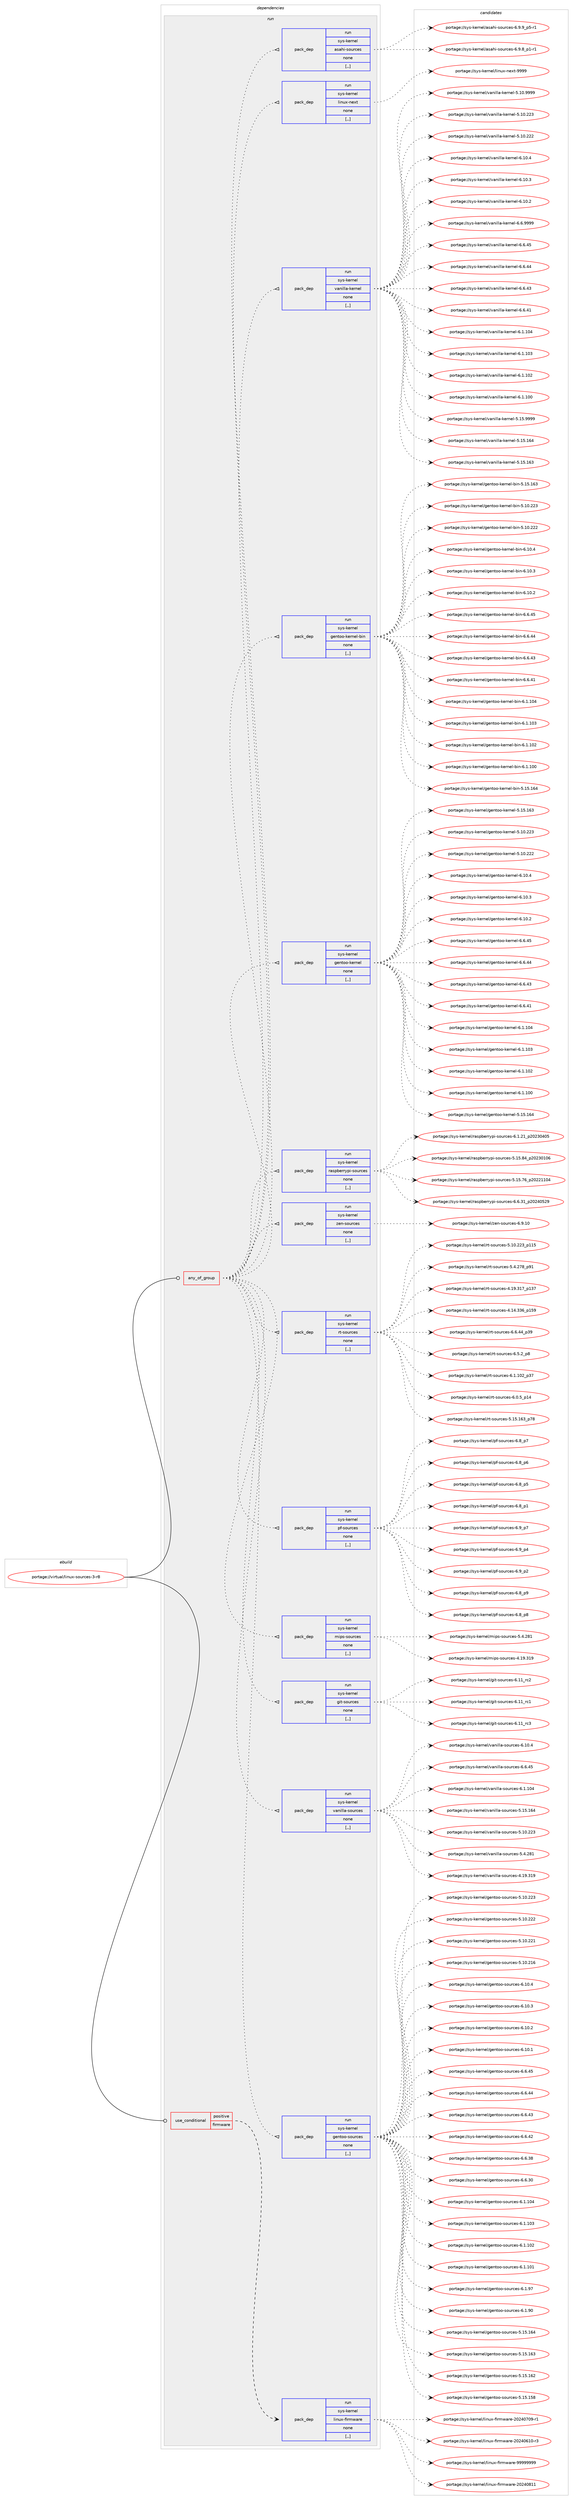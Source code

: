 digraph prolog {

# *************
# Graph options
# *************

newrank=true;
concentrate=true;
compound=true;
graph [rankdir=LR,fontname=Helvetica,fontsize=10,ranksep=1.5];#, ranksep=2.5, nodesep=0.2];
edge  [arrowhead=vee];
node  [fontname=Helvetica,fontsize=10];

# **********
# The ebuild
# **********

subgraph cluster_leftcol {
color=gray;
label=<<i>ebuild</i>>;
id [label="portage://virtual/linux-sources-3-r8", color=red, width=4, href="../virtual/linux-sources-3-r8.svg"];
}

# ****************
# The dependencies
# ****************

subgraph cluster_midcol {
color=gray;
label=<<i>dependencies</i>>;
subgraph cluster_compile {
fillcolor="#eeeeee";
style=filled;
label=<<i>compile</i>>;
}
subgraph cluster_compileandrun {
fillcolor="#eeeeee";
style=filled;
label=<<i>compile and run</i>>;
}
subgraph cluster_run {
fillcolor="#eeeeee";
style=filled;
label=<<i>run</i>>;
subgraph any28 {
dependency1819 [label=<<TABLE BORDER="0" CELLBORDER="1" CELLSPACING="0" CELLPADDING="4"><TR><TD CELLPADDING="10">any_of_group</TD></TR></TABLE>>, shape=none, color=red];subgraph pack1381 {
dependency1820 [label=<<TABLE BORDER="0" CELLBORDER="1" CELLSPACING="0" CELLPADDING="4" WIDTH="220"><TR><TD ROWSPAN="6" CELLPADDING="30">pack_dep</TD></TR><TR><TD WIDTH="110">run</TD></TR><TR><TD>sys-kernel</TD></TR><TR><TD>gentoo-sources</TD></TR><TR><TD>none</TD></TR><TR><TD>[,,]</TD></TR></TABLE>>, shape=none, color=blue];
}
dependency1819:e -> dependency1820:w [weight=20,style="dotted",arrowhead="oinv"];
subgraph pack1382 {
dependency1821 [label=<<TABLE BORDER="0" CELLBORDER="1" CELLSPACING="0" CELLPADDING="4" WIDTH="220"><TR><TD ROWSPAN="6" CELLPADDING="30">pack_dep</TD></TR><TR><TD WIDTH="110">run</TD></TR><TR><TD>sys-kernel</TD></TR><TR><TD>vanilla-sources</TD></TR><TR><TD>none</TD></TR><TR><TD>[,,]</TD></TR></TABLE>>, shape=none, color=blue];
}
dependency1819:e -> dependency1821:w [weight=20,style="dotted",arrowhead="oinv"];
subgraph pack1383 {
dependency1822 [label=<<TABLE BORDER="0" CELLBORDER="1" CELLSPACING="0" CELLPADDING="4" WIDTH="220"><TR><TD ROWSPAN="6" CELLPADDING="30">pack_dep</TD></TR><TR><TD WIDTH="110">run</TD></TR><TR><TD>sys-kernel</TD></TR><TR><TD>git-sources</TD></TR><TR><TD>none</TD></TR><TR><TD>[,,]</TD></TR></TABLE>>, shape=none, color=blue];
}
dependency1819:e -> dependency1822:w [weight=20,style="dotted",arrowhead="oinv"];
subgraph pack1384 {
dependency1823 [label=<<TABLE BORDER="0" CELLBORDER="1" CELLSPACING="0" CELLPADDING="4" WIDTH="220"><TR><TD ROWSPAN="6" CELLPADDING="30">pack_dep</TD></TR><TR><TD WIDTH="110">run</TD></TR><TR><TD>sys-kernel</TD></TR><TR><TD>mips-sources</TD></TR><TR><TD>none</TD></TR><TR><TD>[,,]</TD></TR></TABLE>>, shape=none, color=blue];
}
dependency1819:e -> dependency1823:w [weight=20,style="dotted",arrowhead="oinv"];
subgraph pack1385 {
dependency1824 [label=<<TABLE BORDER="0" CELLBORDER="1" CELLSPACING="0" CELLPADDING="4" WIDTH="220"><TR><TD ROWSPAN="6" CELLPADDING="30">pack_dep</TD></TR><TR><TD WIDTH="110">run</TD></TR><TR><TD>sys-kernel</TD></TR><TR><TD>pf-sources</TD></TR><TR><TD>none</TD></TR><TR><TD>[,,]</TD></TR></TABLE>>, shape=none, color=blue];
}
dependency1819:e -> dependency1824:w [weight=20,style="dotted",arrowhead="oinv"];
subgraph pack1386 {
dependency1825 [label=<<TABLE BORDER="0" CELLBORDER="1" CELLSPACING="0" CELLPADDING="4" WIDTH="220"><TR><TD ROWSPAN="6" CELLPADDING="30">pack_dep</TD></TR><TR><TD WIDTH="110">run</TD></TR><TR><TD>sys-kernel</TD></TR><TR><TD>rt-sources</TD></TR><TR><TD>none</TD></TR><TR><TD>[,,]</TD></TR></TABLE>>, shape=none, color=blue];
}
dependency1819:e -> dependency1825:w [weight=20,style="dotted",arrowhead="oinv"];
subgraph pack1387 {
dependency1826 [label=<<TABLE BORDER="0" CELLBORDER="1" CELLSPACING="0" CELLPADDING="4" WIDTH="220"><TR><TD ROWSPAN="6" CELLPADDING="30">pack_dep</TD></TR><TR><TD WIDTH="110">run</TD></TR><TR><TD>sys-kernel</TD></TR><TR><TD>zen-sources</TD></TR><TR><TD>none</TD></TR><TR><TD>[,,]</TD></TR></TABLE>>, shape=none, color=blue];
}
dependency1819:e -> dependency1826:w [weight=20,style="dotted",arrowhead="oinv"];
subgraph pack1388 {
dependency1827 [label=<<TABLE BORDER="0" CELLBORDER="1" CELLSPACING="0" CELLPADDING="4" WIDTH="220"><TR><TD ROWSPAN="6" CELLPADDING="30">pack_dep</TD></TR><TR><TD WIDTH="110">run</TD></TR><TR><TD>sys-kernel</TD></TR><TR><TD>raspberrypi-sources</TD></TR><TR><TD>none</TD></TR><TR><TD>[,,]</TD></TR></TABLE>>, shape=none, color=blue];
}
dependency1819:e -> dependency1827:w [weight=20,style="dotted",arrowhead="oinv"];
subgraph pack1389 {
dependency1828 [label=<<TABLE BORDER="0" CELLBORDER="1" CELLSPACING="0" CELLPADDING="4" WIDTH="220"><TR><TD ROWSPAN="6" CELLPADDING="30">pack_dep</TD></TR><TR><TD WIDTH="110">run</TD></TR><TR><TD>sys-kernel</TD></TR><TR><TD>gentoo-kernel</TD></TR><TR><TD>none</TD></TR><TR><TD>[,,]</TD></TR></TABLE>>, shape=none, color=blue];
}
dependency1819:e -> dependency1828:w [weight=20,style="dotted",arrowhead="oinv"];
subgraph pack1390 {
dependency1829 [label=<<TABLE BORDER="0" CELLBORDER="1" CELLSPACING="0" CELLPADDING="4" WIDTH="220"><TR><TD ROWSPAN="6" CELLPADDING="30">pack_dep</TD></TR><TR><TD WIDTH="110">run</TD></TR><TR><TD>sys-kernel</TD></TR><TR><TD>gentoo-kernel-bin</TD></TR><TR><TD>none</TD></TR><TR><TD>[,,]</TD></TR></TABLE>>, shape=none, color=blue];
}
dependency1819:e -> dependency1829:w [weight=20,style="dotted",arrowhead="oinv"];
subgraph pack1391 {
dependency1830 [label=<<TABLE BORDER="0" CELLBORDER="1" CELLSPACING="0" CELLPADDING="4" WIDTH="220"><TR><TD ROWSPAN="6" CELLPADDING="30">pack_dep</TD></TR><TR><TD WIDTH="110">run</TD></TR><TR><TD>sys-kernel</TD></TR><TR><TD>vanilla-kernel</TD></TR><TR><TD>none</TD></TR><TR><TD>[,,]</TD></TR></TABLE>>, shape=none, color=blue];
}
dependency1819:e -> dependency1830:w [weight=20,style="dotted",arrowhead="oinv"];
subgraph pack1392 {
dependency1831 [label=<<TABLE BORDER="0" CELLBORDER="1" CELLSPACING="0" CELLPADDING="4" WIDTH="220"><TR><TD ROWSPAN="6" CELLPADDING="30">pack_dep</TD></TR><TR><TD WIDTH="110">run</TD></TR><TR><TD>sys-kernel</TD></TR><TR><TD>linux-next</TD></TR><TR><TD>none</TD></TR><TR><TD>[,,]</TD></TR></TABLE>>, shape=none, color=blue];
}
dependency1819:e -> dependency1831:w [weight=20,style="dotted",arrowhead="oinv"];
subgraph pack1393 {
dependency1832 [label=<<TABLE BORDER="0" CELLBORDER="1" CELLSPACING="0" CELLPADDING="4" WIDTH="220"><TR><TD ROWSPAN="6" CELLPADDING="30">pack_dep</TD></TR><TR><TD WIDTH="110">run</TD></TR><TR><TD>sys-kernel</TD></TR><TR><TD>asahi-sources</TD></TR><TR><TD>none</TD></TR><TR><TD>[,,]</TD></TR></TABLE>>, shape=none, color=blue];
}
dependency1819:e -> dependency1832:w [weight=20,style="dotted",arrowhead="oinv"];
}
id:e -> dependency1819:w [weight=20,style="solid",arrowhead="odot"];
subgraph cond412 {
dependency1833 [label=<<TABLE BORDER="0" CELLBORDER="1" CELLSPACING="0" CELLPADDING="4"><TR><TD ROWSPAN="3" CELLPADDING="10">use_conditional</TD></TR><TR><TD>positive</TD></TR><TR><TD>firmware</TD></TR></TABLE>>, shape=none, color=red];
subgraph pack1394 {
dependency1834 [label=<<TABLE BORDER="0" CELLBORDER="1" CELLSPACING="0" CELLPADDING="4" WIDTH="220"><TR><TD ROWSPAN="6" CELLPADDING="30">pack_dep</TD></TR><TR><TD WIDTH="110">run</TD></TR><TR><TD>sys-kernel</TD></TR><TR><TD>linux-firmware</TD></TR><TR><TD>none</TD></TR><TR><TD>[,,]</TD></TR></TABLE>>, shape=none, color=blue];
}
dependency1833:e -> dependency1834:w [weight=20,style="dashed",arrowhead="vee"];
}
id:e -> dependency1833:w [weight=20,style="solid",arrowhead="odot"];
}
}

# **************
# The candidates
# **************

subgraph cluster_choices {
rank=same;
color=gray;
label=<<i>candidates</i>>;

subgraph choice1381 {
color=black;
nodesep=1;
choice1151211154510710111411010110847103101110116111111451151111171149910111545544649484652 [label="portage://sys-kernel/gentoo-sources-6.10.4", color=red, width=4,href="../sys-kernel/gentoo-sources-6.10.4.svg"];
choice1151211154510710111411010110847103101110116111111451151111171149910111545544649484651 [label="portage://sys-kernel/gentoo-sources-6.10.3", color=red, width=4,href="../sys-kernel/gentoo-sources-6.10.3.svg"];
choice1151211154510710111411010110847103101110116111111451151111171149910111545544649484650 [label="portage://sys-kernel/gentoo-sources-6.10.2", color=red, width=4,href="../sys-kernel/gentoo-sources-6.10.2.svg"];
choice1151211154510710111411010110847103101110116111111451151111171149910111545544649484649 [label="portage://sys-kernel/gentoo-sources-6.10.1", color=red, width=4,href="../sys-kernel/gentoo-sources-6.10.1.svg"];
choice1151211154510710111411010110847103101110116111111451151111171149910111545544654465253 [label="portage://sys-kernel/gentoo-sources-6.6.45", color=red, width=4,href="../sys-kernel/gentoo-sources-6.6.45.svg"];
choice1151211154510710111411010110847103101110116111111451151111171149910111545544654465252 [label="portage://sys-kernel/gentoo-sources-6.6.44", color=red, width=4,href="../sys-kernel/gentoo-sources-6.6.44.svg"];
choice1151211154510710111411010110847103101110116111111451151111171149910111545544654465251 [label="portage://sys-kernel/gentoo-sources-6.6.43", color=red, width=4,href="../sys-kernel/gentoo-sources-6.6.43.svg"];
choice1151211154510710111411010110847103101110116111111451151111171149910111545544654465250 [label="portage://sys-kernel/gentoo-sources-6.6.42", color=red, width=4,href="../sys-kernel/gentoo-sources-6.6.42.svg"];
choice1151211154510710111411010110847103101110116111111451151111171149910111545544654465156 [label="portage://sys-kernel/gentoo-sources-6.6.38", color=red, width=4,href="../sys-kernel/gentoo-sources-6.6.38.svg"];
choice1151211154510710111411010110847103101110116111111451151111171149910111545544654465148 [label="portage://sys-kernel/gentoo-sources-6.6.30", color=red, width=4,href="../sys-kernel/gentoo-sources-6.6.30.svg"];
choice115121115451071011141101011084710310111011611111145115111117114991011154554464946494852 [label="portage://sys-kernel/gentoo-sources-6.1.104", color=red, width=4,href="../sys-kernel/gentoo-sources-6.1.104.svg"];
choice115121115451071011141101011084710310111011611111145115111117114991011154554464946494851 [label="portage://sys-kernel/gentoo-sources-6.1.103", color=red, width=4,href="../sys-kernel/gentoo-sources-6.1.103.svg"];
choice115121115451071011141101011084710310111011611111145115111117114991011154554464946494850 [label="portage://sys-kernel/gentoo-sources-6.1.102", color=red, width=4,href="../sys-kernel/gentoo-sources-6.1.102.svg"];
choice115121115451071011141101011084710310111011611111145115111117114991011154554464946494849 [label="portage://sys-kernel/gentoo-sources-6.1.101", color=red, width=4,href="../sys-kernel/gentoo-sources-6.1.101.svg"];
choice1151211154510710111411010110847103101110116111111451151111171149910111545544649465755 [label="portage://sys-kernel/gentoo-sources-6.1.97", color=red, width=4,href="../sys-kernel/gentoo-sources-6.1.97.svg"];
choice1151211154510710111411010110847103101110116111111451151111171149910111545544649465748 [label="portage://sys-kernel/gentoo-sources-6.1.90", color=red, width=4,href="../sys-kernel/gentoo-sources-6.1.90.svg"];
choice11512111545107101114110101108471031011101161111114511511111711499101115455346495346495452 [label="portage://sys-kernel/gentoo-sources-5.15.164", color=red, width=4,href="../sys-kernel/gentoo-sources-5.15.164.svg"];
choice11512111545107101114110101108471031011101161111114511511111711499101115455346495346495451 [label="portage://sys-kernel/gentoo-sources-5.15.163", color=red, width=4,href="../sys-kernel/gentoo-sources-5.15.163.svg"];
choice11512111545107101114110101108471031011101161111114511511111711499101115455346495346495450 [label="portage://sys-kernel/gentoo-sources-5.15.162", color=red, width=4,href="../sys-kernel/gentoo-sources-5.15.162.svg"];
choice11512111545107101114110101108471031011101161111114511511111711499101115455346495346495356 [label="portage://sys-kernel/gentoo-sources-5.15.158", color=red, width=4,href="../sys-kernel/gentoo-sources-5.15.158.svg"];
choice11512111545107101114110101108471031011101161111114511511111711499101115455346494846505051 [label="portage://sys-kernel/gentoo-sources-5.10.223", color=red, width=4,href="../sys-kernel/gentoo-sources-5.10.223.svg"];
choice11512111545107101114110101108471031011101161111114511511111711499101115455346494846505050 [label="portage://sys-kernel/gentoo-sources-5.10.222", color=red, width=4,href="../sys-kernel/gentoo-sources-5.10.222.svg"];
choice11512111545107101114110101108471031011101161111114511511111711499101115455346494846505049 [label="portage://sys-kernel/gentoo-sources-5.10.221", color=red, width=4,href="../sys-kernel/gentoo-sources-5.10.221.svg"];
choice11512111545107101114110101108471031011101161111114511511111711499101115455346494846504954 [label="portage://sys-kernel/gentoo-sources-5.10.216", color=red, width=4,href="../sys-kernel/gentoo-sources-5.10.216.svg"];
dependency1820:e -> choice1151211154510710111411010110847103101110116111111451151111171149910111545544649484652:w [style=dotted,weight="100"];
dependency1820:e -> choice1151211154510710111411010110847103101110116111111451151111171149910111545544649484651:w [style=dotted,weight="100"];
dependency1820:e -> choice1151211154510710111411010110847103101110116111111451151111171149910111545544649484650:w [style=dotted,weight="100"];
dependency1820:e -> choice1151211154510710111411010110847103101110116111111451151111171149910111545544649484649:w [style=dotted,weight="100"];
dependency1820:e -> choice1151211154510710111411010110847103101110116111111451151111171149910111545544654465253:w [style=dotted,weight="100"];
dependency1820:e -> choice1151211154510710111411010110847103101110116111111451151111171149910111545544654465252:w [style=dotted,weight="100"];
dependency1820:e -> choice1151211154510710111411010110847103101110116111111451151111171149910111545544654465251:w [style=dotted,weight="100"];
dependency1820:e -> choice1151211154510710111411010110847103101110116111111451151111171149910111545544654465250:w [style=dotted,weight="100"];
dependency1820:e -> choice1151211154510710111411010110847103101110116111111451151111171149910111545544654465156:w [style=dotted,weight="100"];
dependency1820:e -> choice1151211154510710111411010110847103101110116111111451151111171149910111545544654465148:w [style=dotted,weight="100"];
dependency1820:e -> choice115121115451071011141101011084710310111011611111145115111117114991011154554464946494852:w [style=dotted,weight="100"];
dependency1820:e -> choice115121115451071011141101011084710310111011611111145115111117114991011154554464946494851:w [style=dotted,weight="100"];
dependency1820:e -> choice115121115451071011141101011084710310111011611111145115111117114991011154554464946494850:w [style=dotted,weight="100"];
dependency1820:e -> choice115121115451071011141101011084710310111011611111145115111117114991011154554464946494849:w [style=dotted,weight="100"];
dependency1820:e -> choice1151211154510710111411010110847103101110116111111451151111171149910111545544649465755:w [style=dotted,weight="100"];
dependency1820:e -> choice1151211154510710111411010110847103101110116111111451151111171149910111545544649465748:w [style=dotted,weight="100"];
dependency1820:e -> choice11512111545107101114110101108471031011101161111114511511111711499101115455346495346495452:w [style=dotted,weight="100"];
dependency1820:e -> choice11512111545107101114110101108471031011101161111114511511111711499101115455346495346495451:w [style=dotted,weight="100"];
dependency1820:e -> choice11512111545107101114110101108471031011101161111114511511111711499101115455346495346495450:w [style=dotted,weight="100"];
dependency1820:e -> choice11512111545107101114110101108471031011101161111114511511111711499101115455346495346495356:w [style=dotted,weight="100"];
dependency1820:e -> choice11512111545107101114110101108471031011101161111114511511111711499101115455346494846505051:w [style=dotted,weight="100"];
dependency1820:e -> choice11512111545107101114110101108471031011101161111114511511111711499101115455346494846505050:w [style=dotted,weight="100"];
dependency1820:e -> choice11512111545107101114110101108471031011101161111114511511111711499101115455346494846505049:w [style=dotted,weight="100"];
dependency1820:e -> choice11512111545107101114110101108471031011101161111114511511111711499101115455346494846504954:w [style=dotted,weight="100"];
}
subgraph choice1382 {
color=black;
nodesep=1;
choice11512111545107101114110101108471189711010510810897451151111171149910111545544649484652 [label="portage://sys-kernel/vanilla-sources-6.10.4", color=red, width=4,href="../sys-kernel/vanilla-sources-6.10.4.svg"];
choice11512111545107101114110101108471189711010510810897451151111171149910111545544654465253 [label="portage://sys-kernel/vanilla-sources-6.6.45", color=red, width=4,href="../sys-kernel/vanilla-sources-6.6.45.svg"];
choice1151211154510710111411010110847118971101051081089745115111117114991011154554464946494852 [label="portage://sys-kernel/vanilla-sources-6.1.104", color=red, width=4,href="../sys-kernel/vanilla-sources-6.1.104.svg"];
choice115121115451071011141101011084711897110105108108974511511111711499101115455346495346495452 [label="portage://sys-kernel/vanilla-sources-5.15.164", color=red, width=4,href="../sys-kernel/vanilla-sources-5.15.164.svg"];
choice115121115451071011141101011084711897110105108108974511511111711499101115455346494846505051 [label="portage://sys-kernel/vanilla-sources-5.10.223", color=red, width=4,href="../sys-kernel/vanilla-sources-5.10.223.svg"];
choice1151211154510710111411010110847118971101051081089745115111117114991011154553465246505649 [label="portage://sys-kernel/vanilla-sources-5.4.281", color=red, width=4,href="../sys-kernel/vanilla-sources-5.4.281.svg"];
choice115121115451071011141101011084711897110105108108974511511111711499101115455246495746514957 [label="portage://sys-kernel/vanilla-sources-4.19.319", color=red, width=4,href="../sys-kernel/vanilla-sources-4.19.319.svg"];
dependency1821:e -> choice11512111545107101114110101108471189711010510810897451151111171149910111545544649484652:w [style=dotted,weight="100"];
dependency1821:e -> choice11512111545107101114110101108471189711010510810897451151111171149910111545544654465253:w [style=dotted,weight="100"];
dependency1821:e -> choice1151211154510710111411010110847118971101051081089745115111117114991011154554464946494852:w [style=dotted,weight="100"];
dependency1821:e -> choice115121115451071011141101011084711897110105108108974511511111711499101115455346495346495452:w [style=dotted,weight="100"];
dependency1821:e -> choice115121115451071011141101011084711897110105108108974511511111711499101115455346494846505051:w [style=dotted,weight="100"];
dependency1821:e -> choice1151211154510710111411010110847118971101051081089745115111117114991011154553465246505649:w [style=dotted,weight="100"];
dependency1821:e -> choice115121115451071011141101011084711897110105108108974511511111711499101115455246495746514957:w [style=dotted,weight="100"];
}
subgraph choice1383 {
color=black;
nodesep=1;
choice115121115451071011141101011084710310511645115111117114991011154554464949951149951 [label="portage://sys-kernel/git-sources-6.11_rc3", color=red, width=4,href="../sys-kernel/git-sources-6.11_rc3.svg"];
choice115121115451071011141101011084710310511645115111117114991011154554464949951149950 [label="portage://sys-kernel/git-sources-6.11_rc2", color=red, width=4,href="../sys-kernel/git-sources-6.11_rc2.svg"];
choice115121115451071011141101011084710310511645115111117114991011154554464949951149949 [label="portage://sys-kernel/git-sources-6.11_rc1", color=red, width=4,href="../sys-kernel/git-sources-6.11_rc1.svg"];
dependency1822:e -> choice115121115451071011141101011084710310511645115111117114991011154554464949951149951:w [style=dotted,weight="100"];
dependency1822:e -> choice115121115451071011141101011084710310511645115111117114991011154554464949951149950:w [style=dotted,weight="100"];
dependency1822:e -> choice115121115451071011141101011084710310511645115111117114991011154554464949951149949:w [style=dotted,weight="100"];
}
subgraph choice1384 {
color=black;
nodesep=1;
choice115121115451071011141101011084710910511211545115111117114991011154553465246505649 [label="portage://sys-kernel/mips-sources-5.4.281", color=red, width=4,href="../sys-kernel/mips-sources-5.4.281.svg"];
choice11512111545107101114110101108471091051121154511511111711499101115455246495746514957 [label="portage://sys-kernel/mips-sources-4.19.319", color=red, width=4,href="../sys-kernel/mips-sources-4.19.319.svg"];
dependency1823:e -> choice115121115451071011141101011084710910511211545115111117114991011154553465246505649:w [style=dotted,weight="100"];
dependency1823:e -> choice11512111545107101114110101108471091051121154511511111711499101115455246495746514957:w [style=dotted,weight="100"];
}
subgraph choice1385 {
color=black;
nodesep=1;
choice11512111545107101114110101108471121024511511111711499101115455446579511255 [label="portage://sys-kernel/pf-sources-6.9_p7", color=red, width=4,href="../sys-kernel/pf-sources-6.9_p7.svg"];
choice11512111545107101114110101108471121024511511111711499101115455446579511252 [label="portage://sys-kernel/pf-sources-6.9_p4", color=red, width=4,href="../sys-kernel/pf-sources-6.9_p4.svg"];
choice11512111545107101114110101108471121024511511111711499101115455446579511250 [label="portage://sys-kernel/pf-sources-6.9_p2", color=red, width=4,href="../sys-kernel/pf-sources-6.9_p2.svg"];
choice11512111545107101114110101108471121024511511111711499101115455446569511257 [label="portage://sys-kernel/pf-sources-6.8_p9", color=red, width=4,href="../sys-kernel/pf-sources-6.8_p9.svg"];
choice11512111545107101114110101108471121024511511111711499101115455446569511256 [label="portage://sys-kernel/pf-sources-6.8_p8", color=red, width=4,href="../sys-kernel/pf-sources-6.8_p8.svg"];
choice11512111545107101114110101108471121024511511111711499101115455446569511255 [label="portage://sys-kernel/pf-sources-6.8_p7", color=red, width=4,href="../sys-kernel/pf-sources-6.8_p7.svg"];
choice11512111545107101114110101108471121024511511111711499101115455446569511254 [label="portage://sys-kernel/pf-sources-6.8_p6", color=red, width=4,href="../sys-kernel/pf-sources-6.8_p6.svg"];
choice11512111545107101114110101108471121024511511111711499101115455446569511253 [label="portage://sys-kernel/pf-sources-6.8_p5", color=red, width=4,href="../sys-kernel/pf-sources-6.8_p5.svg"];
choice11512111545107101114110101108471121024511511111711499101115455446569511249 [label="portage://sys-kernel/pf-sources-6.8_p1", color=red, width=4,href="../sys-kernel/pf-sources-6.8_p1.svg"];
dependency1824:e -> choice11512111545107101114110101108471121024511511111711499101115455446579511255:w [style=dotted,weight="100"];
dependency1824:e -> choice11512111545107101114110101108471121024511511111711499101115455446579511252:w [style=dotted,weight="100"];
dependency1824:e -> choice11512111545107101114110101108471121024511511111711499101115455446579511250:w [style=dotted,weight="100"];
dependency1824:e -> choice11512111545107101114110101108471121024511511111711499101115455446569511257:w [style=dotted,weight="100"];
dependency1824:e -> choice11512111545107101114110101108471121024511511111711499101115455446569511256:w [style=dotted,weight="100"];
dependency1824:e -> choice11512111545107101114110101108471121024511511111711499101115455446569511255:w [style=dotted,weight="100"];
dependency1824:e -> choice11512111545107101114110101108471121024511511111711499101115455446569511254:w [style=dotted,weight="100"];
dependency1824:e -> choice11512111545107101114110101108471121024511511111711499101115455446569511253:w [style=dotted,weight="100"];
dependency1824:e -> choice11512111545107101114110101108471121024511511111711499101115455446569511249:w [style=dotted,weight="100"];
}
subgraph choice1386 {
color=black;
nodesep=1;
choice1151211154510710111411010110847114116451151111171149910111545544654465252951125157 [label="portage://sys-kernel/rt-sources-6.6.44_p39", color=red, width=4,href="../sys-kernel/rt-sources-6.6.44_p39.svg"];
choice115121115451071011141101011084711411645115111117114991011154554465346509511256 [label="portage://sys-kernel/rt-sources-6.5.2_p8", color=red, width=4,href="../sys-kernel/rt-sources-6.5.2_p8.svg"];
choice115121115451071011141101011084711411645115111117114991011154554464946494850951125155 [label="portage://sys-kernel/rt-sources-6.1.102_p37", color=red, width=4,href="../sys-kernel/rt-sources-6.1.102_p37.svg"];
choice11512111545107101114110101108471141164511511111711499101115455446484653951124952 [label="portage://sys-kernel/rt-sources-6.0.5_p14", color=red, width=4,href="../sys-kernel/rt-sources-6.0.5_p14.svg"];
choice11512111545107101114110101108471141164511511111711499101115455346495346495451951125556 [label="portage://sys-kernel/rt-sources-5.15.163_p78", color=red, width=4,href="../sys-kernel/rt-sources-5.15.163_p78.svg"];
choice1151211154510710111411010110847114116451151111171149910111545534649484650505195112494953 [label="portage://sys-kernel/rt-sources-5.10.223_p115", color=red, width=4,href="../sys-kernel/rt-sources-5.10.223_p115.svg"];
choice115121115451071011141101011084711411645115111117114991011154553465246505556951125749 [label="portage://sys-kernel/rt-sources-5.4.278_p91", color=red, width=4,href="../sys-kernel/rt-sources-5.4.278_p91.svg"];
choice1151211154510710111411010110847114116451151111171149910111545524649574651495595112495155 [label="portage://sys-kernel/rt-sources-4.19.317_p137", color=red, width=4,href="../sys-kernel/rt-sources-4.19.317_p137.svg"];
choice1151211154510710111411010110847114116451151111171149910111545524649524651515495112495357 [label="portage://sys-kernel/rt-sources-4.14.336_p159", color=red, width=4,href="../sys-kernel/rt-sources-4.14.336_p159.svg"];
dependency1825:e -> choice1151211154510710111411010110847114116451151111171149910111545544654465252951125157:w [style=dotted,weight="100"];
dependency1825:e -> choice115121115451071011141101011084711411645115111117114991011154554465346509511256:w [style=dotted,weight="100"];
dependency1825:e -> choice115121115451071011141101011084711411645115111117114991011154554464946494850951125155:w [style=dotted,weight="100"];
dependency1825:e -> choice11512111545107101114110101108471141164511511111711499101115455446484653951124952:w [style=dotted,weight="100"];
dependency1825:e -> choice11512111545107101114110101108471141164511511111711499101115455346495346495451951125556:w [style=dotted,weight="100"];
dependency1825:e -> choice1151211154510710111411010110847114116451151111171149910111545534649484650505195112494953:w [style=dotted,weight="100"];
dependency1825:e -> choice115121115451071011141101011084711411645115111117114991011154553465246505556951125749:w [style=dotted,weight="100"];
dependency1825:e -> choice1151211154510710111411010110847114116451151111171149910111545524649574651495595112495155:w [style=dotted,weight="100"];
dependency1825:e -> choice1151211154510710111411010110847114116451151111171149910111545524649524651515495112495357:w [style=dotted,weight="100"];
}
subgraph choice1387 {
color=black;
nodesep=1;
choice1151211154510710111411010110847122101110451151111171149910111545544657464948 [label="portage://sys-kernel/zen-sources-6.9.10", color=red, width=4,href="../sys-kernel/zen-sources-6.9.10.svg"];
dependency1826:e -> choice1151211154510710111411010110847122101110451151111171149910111545544657464948:w [style=dotted,weight="100"];
}
subgraph choice1388 {
color=black;
nodesep=1;
choice11512111545107101114110101108471149711511298101114114121112105451151111171149910111545544654465149951125048505248535057 [label="portage://sys-kernel/raspberrypi-sources-6.6.31_p20240529", color=red, width=4,href="../sys-kernel/raspberrypi-sources-6.6.31_p20240529.svg"];
choice11512111545107101114110101108471149711511298101114114121112105451151111171149910111545544649465049951125048505148524853 [label="portage://sys-kernel/raspberrypi-sources-6.1.21_p20230405", color=red, width=4,href="../sys-kernel/raspberrypi-sources-6.1.21_p20230405.svg"];
choice1151211154510710111411010110847114971151129810111411412111210545115111117114991011154553464953465652951125048505148494854 [label="portage://sys-kernel/raspberrypi-sources-5.15.84_p20230106", color=red, width=4,href="../sys-kernel/raspberrypi-sources-5.15.84_p20230106.svg"];
choice1151211154510710111411010110847114971151129810111411412111210545115111117114991011154553464953465554951125048505049494852 [label="portage://sys-kernel/raspberrypi-sources-5.15.76_p20221104", color=red, width=4,href="../sys-kernel/raspberrypi-sources-5.15.76_p20221104.svg"];
dependency1827:e -> choice11512111545107101114110101108471149711511298101114114121112105451151111171149910111545544654465149951125048505248535057:w [style=dotted,weight="100"];
dependency1827:e -> choice11512111545107101114110101108471149711511298101114114121112105451151111171149910111545544649465049951125048505148524853:w [style=dotted,weight="100"];
dependency1827:e -> choice1151211154510710111411010110847114971151129810111411412111210545115111117114991011154553464953465652951125048505148494854:w [style=dotted,weight="100"];
dependency1827:e -> choice1151211154510710111411010110847114971151129810111411412111210545115111117114991011154553464953465554951125048505049494852:w [style=dotted,weight="100"];
}
subgraph choice1389 {
color=black;
nodesep=1;
choice11512111545107101114110101108471031011101161111114510710111411010110845544649484652 [label="portage://sys-kernel/gentoo-kernel-6.10.4", color=red, width=4,href="../sys-kernel/gentoo-kernel-6.10.4.svg"];
choice11512111545107101114110101108471031011101161111114510710111411010110845544649484651 [label="portage://sys-kernel/gentoo-kernel-6.10.3", color=red, width=4,href="../sys-kernel/gentoo-kernel-6.10.3.svg"];
choice11512111545107101114110101108471031011101161111114510710111411010110845544649484650 [label="portage://sys-kernel/gentoo-kernel-6.10.2", color=red, width=4,href="../sys-kernel/gentoo-kernel-6.10.2.svg"];
choice11512111545107101114110101108471031011101161111114510710111411010110845544654465253 [label="portage://sys-kernel/gentoo-kernel-6.6.45", color=red, width=4,href="../sys-kernel/gentoo-kernel-6.6.45.svg"];
choice11512111545107101114110101108471031011101161111114510710111411010110845544654465252 [label="portage://sys-kernel/gentoo-kernel-6.6.44", color=red, width=4,href="../sys-kernel/gentoo-kernel-6.6.44.svg"];
choice11512111545107101114110101108471031011101161111114510710111411010110845544654465251 [label="portage://sys-kernel/gentoo-kernel-6.6.43", color=red, width=4,href="../sys-kernel/gentoo-kernel-6.6.43.svg"];
choice11512111545107101114110101108471031011101161111114510710111411010110845544654465249 [label="portage://sys-kernel/gentoo-kernel-6.6.41", color=red, width=4,href="../sys-kernel/gentoo-kernel-6.6.41.svg"];
choice1151211154510710111411010110847103101110116111111451071011141101011084554464946494852 [label="portage://sys-kernel/gentoo-kernel-6.1.104", color=red, width=4,href="../sys-kernel/gentoo-kernel-6.1.104.svg"];
choice1151211154510710111411010110847103101110116111111451071011141101011084554464946494851 [label="portage://sys-kernel/gentoo-kernel-6.1.103", color=red, width=4,href="../sys-kernel/gentoo-kernel-6.1.103.svg"];
choice1151211154510710111411010110847103101110116111111451071011141101011084554464946494850 [label="portage://sys-kernel/gentoo-kernel-6.1.102", color=red, width=4,href="../sys-kernel/gentoo-kernel-6.1.102.svg"];
choice1151211154510710111411010110847103101110116111111451071011141101011084554464946494848 [label="portage://sys-kernel/gentoo-kernel-6.1.100", color=red, width=4,href="../sys-kernel/gentoo-kernel-6.1.100.svg"];
choice115121115451071011141101011084710310111011611111145107101114110101108455346495346495452 [label="portage://sys-kernel/gentoo-kernel-5.15.164", color=red, width=4,href="../sys-kernel/gentoo-kernel-5.15.164.svg"];
choice115121115451071011141101011084710310111011611111145107101114110101108455346495346495451 [label="portage://sys-kernel/gentoo-kernel-5.15.163", color=red, width=4,href="../sys-kernel/gentoo-kernel-5.15.163.svg"];
choice115121115451071011141101011084710310111011611111145107101114110101108455346494846505051 [label="portage://sys-kernel/gentoo-kernel-5.10.223", color=red, width=4,href="../sys-kernel/gentoo-kernel-5.10.223.svg"];
choice115121115451071011141101011084710310111011611111145107101114110101108455346494846505050 [label="portage://sys-kernel/gentoo-kernel-5.10.222", color=red, width=4,href="../sys-kernel/gentoo-kernel-5.10.222.svg"];
dependency1828:e -> choice11512111545107101114110101108471031011101161111114510710111411010110845544649484652:w [style=dotted,weight="100"];
dependency1828:e -> choice11512111545107101114110101108471031011101161111114510710111411010110845544649484651:w [style=dotted,weight="100"];
dependency1828:e -> choice11512111545107101114110101108471031011101161111114510710111411010110845544649484650:w [style=dotted,weight="100"];
dependency1828:e -> choice11512111545107101114110101108471031011101161111114510710111411010110845544654465253:w [style=dotted,weight="100"];
dependency1828:e -> choice11512111545107101114110101108471031011101161111114510710111411010110845544654465252:w [style=dotted,weight="100"];
dependency1828:e -> choice11512111545107101114110101108471031011101161111114510710111411010110845544654465251:w [style=dotted,weight="100"];
dependency1828:e -> choice11512111545107101114110101108471031011101161111114510710111411010110845544654465249:w [style=dotted,weight="100"];
dependency1828:e -> choice1151211154510710111411010110847103101110116111111451071011141101011084554464946494852:w [style=dotted,weight="100"];
dependency1828:e -> choice1151211154510710111411010110847103101110116111111451071011141101011084554464946494851:w [style=dotted,weight="100"];
dependency1828:e -> choice1151211154510710111411010110847103101110116111111451071011141101011084554464946494850:w [style=dotted,weight="100"];
dependency1828:e -> choice1151211154510710111411010110847103101110116111111451071011141101011084554464946494848:w [style=dotted,weight="100"];
dependency1828:e -> choice115121115451071011141101011084710310111011611111145107101114110101108455346495346495452:w [style=dotted,weight="100"];
dependency1828:e -> choice115121115451071011141101011084710310111011611111145107101114110101108455346495346495451:w [style=dotted,weight="100"];
dependency1828:e -> choice115121115451071011141101011084710310111011611111145107101114110101108455346494846505051:w [style=dotted,weight="100"];
dependency1828:e -> choice115121115451071011141101011084710310111011611111145107101114110101108455346494846505050:w [style=dotted,weight="100"];
}
subgraph choice1390 {
color=black;
nodesep=1;
choice115121115451071011141101011084710310111011611111145107101114110101108459810511045544649484652 [label="portage://sys-kernel/gentoo-kernel-bin-6.10.4", color=red, width=4,href="../sys-kernel/gentoo-kernel-bin-6.10.4.svg"];
choice115121115451071011141101011084710310111011611111145107101114110101108459810511045544649484651 [label="portage://sys-kernel/gentoo-kernel-bin-6.10.3", color=red, width=4,href="../sys-kernel/gentoo-kernel-bin-6.10.3.svg"];
choice115121115451071011141101011084710310111011611111145107101114110101108459810511045544649484650 [label="portage://sys-kernel/gentoo-kernel-bin-6.10.2", color=red, width=4,href="../sys-kernel/gentoo-kernel-bin-6.10.2.svg"];
choice115121115451071011141101011084710310111011611111145107101114110101108459810511045544654465253 [label="portage://sys-kernel/gentoo-kernel-bin-6.6.45", color=red, width=4,href="../sys-kernel/gentoo-kernel-bin-6.6.45.svg"];
choice115121115451071011141101011084710310111011611111145107101114110101108459810511045544654465252 [label="portage://sys-kernel/gentoo-kernel-bin-6.6.44", color=red, width=4,href="../sys-kernel/gentoo-kernel-bin-6.6.44.svg"];
choice115121115451071011141101011084710310111011611111145107101114110101108459810511045544654465251 [label="portage://sys-kernel/gentoo-kernel-bin-6.6.43", color=red, width=4,href="../sys-kernel/gentoo-kernel-bin-6.6.43.svg"];
choice115121115451071011141101011084710310111011611111145107101114110101108459810511045544654465249 [label="portage://sys-kernel/gentoo-kernel-bin-6.6.41", color=red, width=4,href="../sys-kernel/gentoo-kernel-bin-6.6.41.svg"];
choice11512111545107101114110101108471031011101161111114510710111411010110845981051104554464946494852 [label="portage://sys-kernel/gentoo-kernel-bin-6.1.104", color=red, width=4,href="../sys-kernel/gentoo-kernel-bin-6.1.104.svg"];
choice11512111545107101114110101108471031011101161111114510710111411010110845981051104554464946494851 [label="portage://sys-kernel/gentoo-kernel-bin-6.1.103", color=red, width=4,href="../sys-kernel/gentoo-kernel-bin-6.1.103.svg"];
choice11512111545107101114110101108471031011101161111114510710111411010110845981051104554464946494850 [label="portage://sys-kernel/gentoo-kernel-bin-6.1.102", color=red, width=4,href="../sys-kernel/gentoo-kernel-bin-6.1.102.svg"];
choice11512111545107101114110101108471031011101161111114510710111411010110845981051104554464946494848 [label="portage://sys-kernel/gentoo-kernel-bin-6.1.100", color=red, width=4,href="../sys-kernel/gentoo-kernel-bin-6.1.100.svg"];
choice1151211154510710111411010110847103101110116111111451071011141101011084598105110455346495346495452 [label="portage://sys-kernel/gentoo-kernel-bin-5.15.164", color=red, width=4,href="../sys-kernel/gentoo-kernel-bin-5.15.164.svg"];
choice1151211154510710111411010110847103101110116111111451071011141101011084598105110455346495346495451 [label="portage://sys-kernel/gentoo-kernel-bin-5.15.163", color=red, width=4,href="../sys-kernel/gentoo-kernel-bin-5.15.163.svg"];
choice1151211154510710111411010110847103101110116111111451071011141101011084598105110455346494846505051 [label="portage://sys-kernel/gentoo-kernel-bin-5.10.223", color=red, width=4,href="../sys-kernel/gentoo-kernel-bin-5.10.223.svg"];
choice1151211154510710111411010110847103101110116111111451071011141101011084598105110455346494846505050 [label="portage://sys-kernel/gentoo-kernel-bin-5.10.222", color=red, width=4,href="../sys-kernel/gentoo-kernel-bin-5.10.222.svg"];
dependency1829:e -> choice115121115451071011141101011084710310111011611111145107101114110101108459810511045544649484652:w [style=dotted,weight="100"];
dependency1829:e -> choice115121115451071011141101011084710310111011611111145107101114110101108459810511045544649484651:w [style=dotted,weight="100"];
dependency1829:e -> choice115121115451071011141101011084710310111011611111145107101114110101108459810511045544649484650:w [style=dotted,weight="100"];
dependency1829:e -> choice115121115451071011141101011084710310111011611111145107101114110101108459810511045544654465253:w [style=dotted,weight="100"];
dependency1829:e -> choice115121115451071011141101011084710310111011611111145107101114110101108459810511045544654465252:w [style=dotted,weight="100"];
dependency1829:e -> choice115121115451071011141101011084710310111011611111145107101114110101108459810511045544654465251:w [style=dotted,weight="100"];
dependency1829:e -> choice115121115451071011141101011084710310111011611111145107101114110101108459810511045544654465249:w [style=dotted,weight="100"];
dependency1829:e -> choice11512111545107101114110101108471031011101161111114510710111411010110845981051104554464946494852:w [style=dotted,weight="100"];
dependency1829:e -> choice11512111545107101114110101108471031011101161111114510710111411010110845981051104554464946494851:w [style=dotted,weight="100"];
dependency1829:e -> choice11512111545107101114110101108471031011101161111114510710111411010110845981051104554464946494850:w [style=dotted,weight="100"];
dependency1829:e -> choice11512111545107101114110101108471031011101161111114510710111411010110845981051104554464946494848:w [style=dotted,weight="100"];
dependency1829:e -> choice1151211154510710111411010110847103101110116111111451071011141101011084598105110455346495346495452:w [style=dotted,weight="100"];
dependency1829:e -> choice1151211154510710111411010110847103101110116111111451071011141101011084598105110455346495346495451:w [style=dotted,weight="100"];
dependency1829:e -> choice1151211154510710111411010110847103101110116111111451071011141101011084598105110455346494846505051:w [style=dotted,weight="100"];
dependency1829:e -> choice1151211154510710111411010110847103101110116111111451071011141101011084598105110455346494846505050:w [style=dotted,weight="100"];
}
subgraph choice1391 {
color=black;
nodesep=1;
choice115121115451071011141101011084711897110105108108974510710111411010110845544649484652 [label="portage://sys-kernel/vanilla-kernel-6.10.4", color=red, width=4,href="../sys-kernel/vanilla-kernel-6.10.4.svg"];
choice115121115451071011141101011084711897110105108108974510710111411010110845544649484651 [label="portage://sys-kernel/vanilla-kernel-6.10.3", color=red, width=4,href="../sys-kernel/vanilla-kernel-6.10.3.svg"];
choice115121115451071011141101011084711897110105108108974510710111411010110845544649484650 [label="portage://sys-kernel/vanilla-kernel-6.10.2", color=red, width=4,href="../sys-kernel/vanilla-kernel-6.10.2.svg"];
choice1151211154510710111411010110847118971101051081089745107101114110101108455446544657575757 [label="portage://sys-kernel/vanilla-kernel-6.6.9999", color=red, width=4,href="../sys-kernel/vanilla-kernel-6.6.9999.svg"];
choice115121115451071011141101011084711897110105108108974510710111411010110845544654465253 [label="portage://sys-kernel/vanilla-kernel-6.6.45", color=red, width=4,href="../sys-kernel/vanilla-kernel-6.6.45.svg"];
choice115121115451071011141101011084711897110105108108974510710111411010110845544654465252 [label="portage://sys-kernel/vanilla-kernel-6.6.44", color=red, width=4,href="../sys-kernel/vanilla-kernel-6.6.44.svg"];
choice115121115451071011141101011084711897110105108108974510710111411010110845544654465251 [label="portage://sys-kernel/vanilla-kernel-6.6.43", color=red, width=4,href="../sys-kernel/vanilla-kernel-6.6.43.svg"];
choice115121115451071011141101011084711897110105108108974510710111411010110845544654465249 [label="portage://sys-kernel/vanilla-kernel-6.6.41", color=red, width=4,href="../sys-kernel/vanilla-kernel-6.6.41.svg"];
choice11512111545107101114110101108471189711010510810897451071011141101011084554464946494852 [label="portage://sys-kernel/vanilla-kernel-6.1.104", color=red, width=4,href="../sys-kernel/vanilla-kernel-6.1.104.svg"];
choice11512111545107101114110101108471189711010510810897451071011141101011084554464946494851 [label="portage://sys-kernel/vanilla-kernel-6.1.103", color=red, width=4,href="../sys-kernel/vanilla-kernel-6.1.103.svg"];
choice11512111545107101114110101108471189711010510810897451071011141101011084554464946494850 [label="portage://sys-kernel/vanilla-kernel-6.1.102", color=red, width=4,href="../sys-kernel/vanilla-kernel-6.1.102.svg"];
choice11512111545107101114110101108471189711010510810897451071011141101011084554464946494848 [label="portage://sys-kernel/vanilla-kernel-6.1.100", color=red, width=4,href="../sys-kernel/vanilla-kernel-6.1.100.svg"];
choice115121115451071011141101011084711897110105108108974510710111411010110845534649534657575757 [label="portage://sys-kernel/vanilla-kernel-5.15.9999", color=red, width=4,href="../sys-kernel/vanilla-kernel-5.15.9999.svg"];
choice1151211154510710111411010110847118971101051081089745107101114110101108455346495346495452 [label="portage://sys-kernel/vanilla-kernel-5.15.164", color=red, width=4,href="../sys-kernel/vanilla-kernel-5.15.164.svg"];
choice1151211154510710111411010110847118971101051081089745107101114110101108455346495346495451 [label="portage://sys-kernel/vanilla-kernel-5.15.163", color=red, width=4,href="../sys-kernel/vanilla-kernel-5.15.163.svg"];
choice115121115451071011141101011084711897110105108108974510710111411010110845534649484657575757 [label="portage://sys-kernel/vanilla-kernel-5.10.9999", color=red, width=4,href="../sys-kernel/vanilla-kernel-5.10.9999.svg"];
choice1151211154510710111411010110847118971101051081089745107101114110101108455346494846505051 [label="portage://sys-kernel/vanilla-kernel-5.10.223", color=red, width=4,href="../sys-kernel/vanilla-kernel-5.10.223.svg"];
choice1151211154510710111411010110847118971101051081089745107101114110101108455346494846505050 [label="portage://sys-kernel/vanilla-kernel-5.10.222", color=red, width=4,href="../sys-kernel/vanilla-kernel-5.10.222.svg"];
dependency1830:e -> choice115121115451071011141101011084711897110105108108974510710111411010110845544649484652:w [style=dotted,weight="100"];
dependency1830:e -> choice115121115451071011141101011084711897110105108108974510710111411010110845544649484651:w [style=dotted,weight="100"];
dependency1830:e -> choice115121115451071011141101011084711897110105108108974510710111411010110845544649484650:w [style=dotted,weight="100"];
dependency1830:e -> choice1151211154510710111411010110847118971101051081089745107101114110101108455446544657575757:w [style=dotted,weight="100"];
dependency1830:e -> choice115121115451071011141101011084711897110105108108974510710111411010110845544654465253:w [style=dotted,weight="100"];
dependency1830:e -> choice115121115451071011141101011084711897110105108108974510710111411010110845544654465252:w [style=dotted,weight="100"];
dependency1830:e -> choice115121115451071011141101011084711897110105108108974510710111411010110845544654465251:w [style=dotted,weight="100"];
dependency1830:e -> choice115121115451071011141101011084711897110105108108974510710111411010110845544654465249:w [style=dotted,weight="100"];
dependency1830:e -> choice11512111545107101114110101108471189711010510810897451071011141101011084554464946494852:w [style=dotted,weight="100"];
dependency1830:e -> choice11512111545107101114110101108471189711010510810897451071011141101011084554464946494851:w [style=dotted,weight="100"];
dependency1830:e -> choice11512111545107101114110101108471189711010510810897451071011141101011084554464946494850:w [style=dotted,weight="100"];
dependency1830:e -> choice11512111545107101114110101108471189711010510810897451071011141101011084554464946494848:w [style=dotted,weight="100"];
dependency1830:e -> choice115121115451071011141101011084711897110105108108974510710111411010110845534649534657575757:w [style=dotted,weight="100"];
dependency1830:e -> choice1151211154510710111411010110847118971101051081089745107101114110101108455346495346495452:w [style=dotted,weight="100"];
dependency1830:e -> choice1151211154510710111411010110847118971101051081089745107101114110101108455346495346495451:w [style=dotted,weight="100"];
dependency1830:e -> choice115121115451071011141101011084711897110105108108974510710111411010110845534649484657575757:w [style=dotted,weight="100"];
dependency1830:e -> choice1151211154510710111411010110847118971101051081089745107101114110101108455346494846505051:w [style=dotted,weight="100"];
dependency1830:e -> choice1151211154510710111411010110847118971101051081089745107101114110101108455346494846505050:w [style=dotted,weight="100"];
}
subgraph choice1392 {
color=black;
nodesep=1;
choice1151211154510710111411010110847108105110117120451101011201164557575757 [label="portage://sys-kernel/linux-next-9999", color=red, width=4,href="../sys-kernel/linux-next-9999.svg"];
dependency1831:e -> choice1151211154510710111411010110847108105110117120451101011201164557575757:w [style=dotted,weight="100"];
}
subgraph choice1393 {
color=black;
nodesep=1;
choice11512111545107101114110101108479711597104105451151111171149910111545544657465795112534511449 [label="portage://sys-kernel/asahi-sources-6.9.9_p5-r1", color=red, width=4,href="../sys-kernel/asahi-sources-6.9.9_p5-r1.svg"];
choice11512111545107101114110101108479711597104105451151111171149910111545544657465695112494511449 [label="portage://sys-kernel/asahi-sources-6.9.8_p1-r1", color=red, width=4,href="../sys-kernel/asahi-sources-6.9.8_p1-r1.svg"];
dependency1832:e -> choice11512111545107101114110101108479711597104105451151111171149910111545544657465795112534511449:w [style=dotted,weight="100"];
dependency1832:e -> choice11512111545107101114110101108479711597104105451151111171149910111545544657465695112494511449:w [style=dotted,weight="100"];
}
subgraph choice1394 {
color=black;
nodesep=1;
choice11512111545107101114110101108471081051101171204510210511410911997114101455757575757575757 [label="portage://sys-kernel/linux-firmware-99999999", color=red, width=4,href="../sys-kernel/linux-firmware-99999999.svg"];
choice11512111545107101114110101108471081051101171204510210511410911997114101455048505248564949 [label="portage://sys-kernel/linux-firmware-20240811", color=red, width=4,href="../sys-kernel/linux-firmware-20240811.svg"];
choice115121115451071011141101011084710810511011712045102105114109119971141014550485052485548574511449 [label="portage://sys-kernel/linux-firmware-20240709-r1", color=red, width=4,href="../sys-kernel/linux-firmware-20240709-r1.svg"];
choice115121115451071011141101011084710810511011712045102105114109119971141014550485052485449484511451 [label="portage://sys-kernel/linux-firmware-20240610-r3", color=red, width=4,href="../sys-kernel/linux-firmware-20240610-r3.svg"];
dependency1834:e -> choice11512111545107101114110101108471081051101171204510210511410911997114101455757575757575757:w [style=dotted,weight="100"];
dependency1834:e -> choice11512111545107101114110101108471081051101171204510210511410911997114101455048505248564949:w [style=dotted,weight="100"];
dependency1834:e -> choice115121115451071011141101011084710810511011712045102105114109119971141014550485052485548574511449:w [style=dotted,weight="100"];
dependency1834:e -> choice115121115451071011141101011084710810511011712045102105114109119971141014550485052485449484511451:w [style=dotted,weight="100"];
}
}

}
